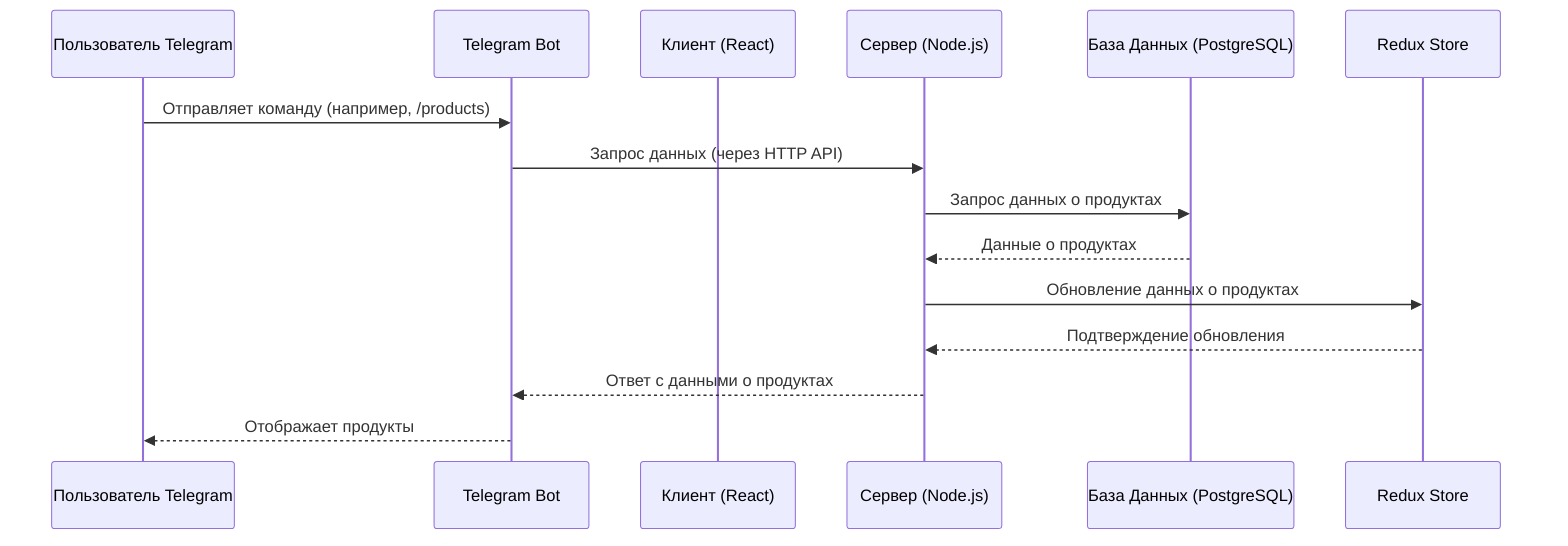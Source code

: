 sequenceDiagram
    participant Пользователь Telegram
    participant Telegram Bot
    participant Клиент (React)
    participant Сервер (Node.js)
    participant База Данных (PostgreSQL)
    participant Redux Store

    %% Загрузка данных о продуктах (из БД -> Redux)
    Пользователь Telegram->>Telegram Bot: Отправляет команду (например, /products)
    Telegram Bot->>Сервер (Node.js): Запрос данных (через HTTP API)
    Сервер (Node.js)->>База Данных (PostgreSQL): Запрос данных о продуктах
    База Данных (PostgreSQL)-->>Сервер (Node.js): Данные о продуктах
    Сервер (Node.js)->>Redux Store: Обновление данных о продуктах
    Redux Store-->>Сервер (Node.js): Подтверждение обновления
    Сервер (Node.js)-->>Telegram Bot: Ответ с данными о продуктах
    Telegram Bot-->>Пользователь Telegram: Отображает продукты